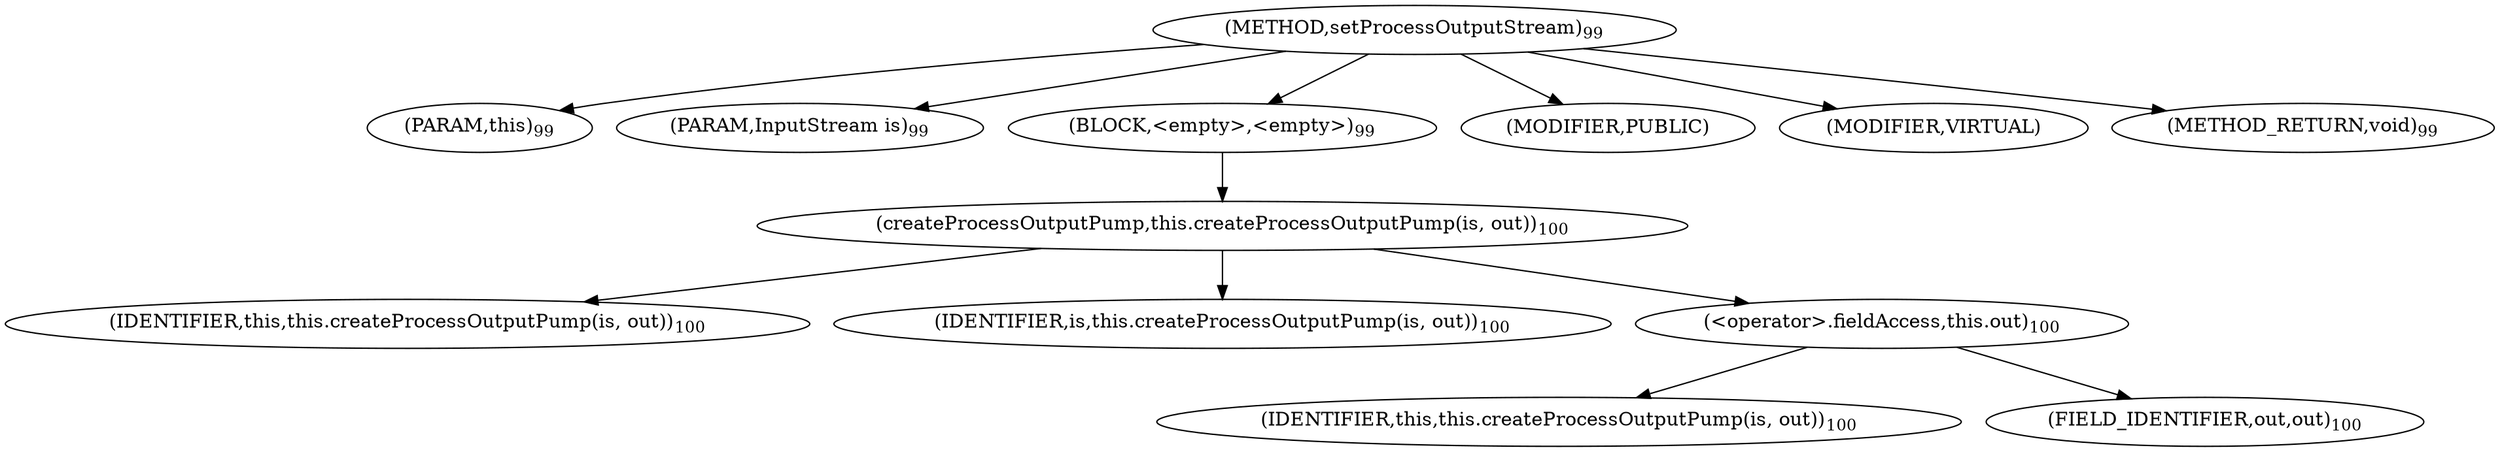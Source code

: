 digraph "setProcessOutputStream" {  
"115" [label = <(METHOD,setProcessOutputStream)<SUB>99</SUB>> ]
"14" [label = <(PARAM,this)<SUB>99</SUB>> ]
"116" [label = <(PARAM,InputStream is)<SUB>99</SUB>> ]
"117" [label = <(BLOCK,&lt;empty&gt;,&lt;empty&gt;)<SUB>99</SUB>> ]
"118" [label = <(createProcessOutputPump,this.createProcessOutputPump(is, out))<SUB>100</SUB>> ]
"13" [label = <(IDENTIFIER,this,this.createProcessOutputPump(is, out))<SUB>100</SUB>> ]
"119" [label = <(IDENTIFIER,is,this.createProcessOutputPump(is, out))<SUB>100</SUB>> ]
"120" [label = <(&lt;operator&gt;.fieldAccess,this.out)<SUB>100</SUB>> ]
"121" [label = <(IDENTIFIER,this,this.createProcessOutputPump(is, out))<SUB>100</SUB>> ]
"122" [label = <(FIELD_IDENTIFIER,out,out)<SUB>100</SUB>> ]
"123" [label = <(MODIFIER,PUBLIC)> ]
"124" [label = <(MODIFIER,VIRTUAL)> ]
"125" [label = <(METHOD_RETURN,void)<SUB>99</SUB>> ]
  "115" -> "14" 
  "115" -> "116" 
  "115" -> "117" 
  "115" -> "123" 
  "115" -> "124" 
  "115" -> "125" 
  "117" -> "118" 
  "118" -> "13" 
  "118" -> "119" 
  "118" -> "120" 
  "120" -> "121" 
  "120" -> "122" 
}
